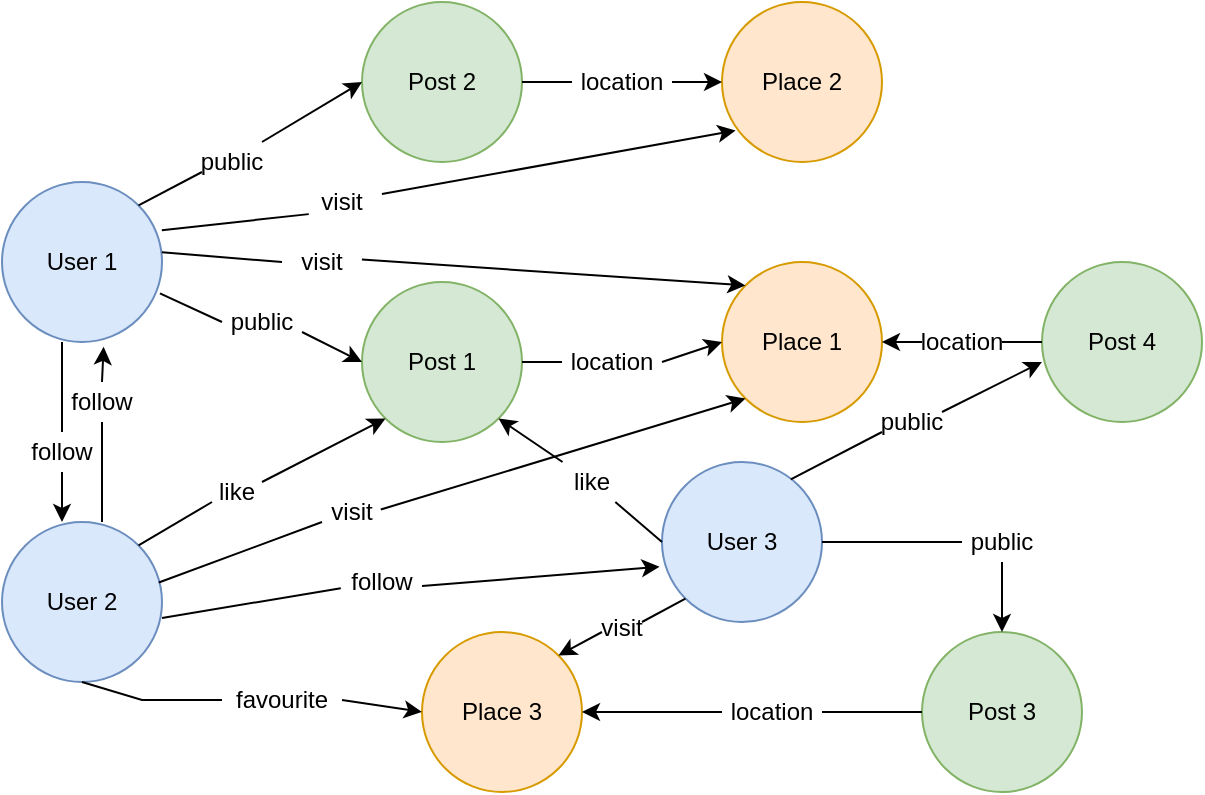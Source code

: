 <mxfile version="15.9.6" type="device"><diagram id="Mh6Tl-YHYlbAteYNU3ML" name="Page-1"><mxGraphModel dx="593" dy="320" grid="1" gridSize="10" guides="1" tooltips="1" connect="1" arrows="1" fold="1" page="1" pageScale="1" pageWidth="1169" pageHeight="827" math="0" shadow="0"><root><mxCell id="0"/><mxCell id="1" parent="0"/><mxCell id="f9bGPV5_-NmH2nzA_s4y-5" value="" style="group" parent="1" vertex="1" connectable="0"><mxGeometry x="190" y="140" width="80" height="80" as="geometry"/></mxCell><mxCell id="f9bGPV5_-NmH2nzA_s4y-3" value="" style="ellipse;whiteSpace=wrap;html=1;aspect=fixed;fillColor=#dae8fc;strokeColor=#6c8ebf;" parent="f9bGPV5_-NmH2nzA_s4y-5" vertex="1"><mxGeometry width="80" height="80" as="geometry"/></mxCell><mxCell id="f9bGPV5_-NmH2nzA_s4y-4" value="User 1" style="text;html=1;strokeColor=none;fillColor=none;align=center;verticalAlign=middle;whiteSpace=wrap;rounded=0;" parent="f9bGPV5_-NmH2nzA_s4y-5" vertex="1"><mxGeometry x="10" y="25" width="60" height="30" as="geometry"/></mxCell><mxCell id="f9bGPV5_-NmH2nzA_s4y-7" value="" style="group" parent="1" vertex="1" connectable="0"><mxGeometry x="190" y="310" width="80" height="80" as="geometry"/></mxCell><mxCell id="f9bGPV5_-NmH2nzA_s4y-8" value="" style="ellipse;whiteSpace=wrap;html=1;aspect=fixed;fillColor=#dae8fc;strokeColor=#6c8ebf;" parent="f9bGPV5_-NmH2nzA_s4y-7" vertex="1"><mxGeometry width="80" height="80" as="geometry"/></mxCell><mxCell id="f9bGPV5_-NmH2nzA_s4y-9" value="User 2" style="text;html=1;strokeColor=none;fillColor=none;align=center;verticalAlign=middle;whiteSpace=wrap;rounded=0;" parent="f9bGPV5_-NmH2nzA_s4y-7" vertex="1"><mxGeometry x="10" y="25" width="60" height="30" as="geometry"/></mxCell><mxCell id="f9bGPV5_-NmH2nzA_s4y-10" value="" style="group" parent="1" vertex="1" connectable="0"><mxGeometry x="520" y="280" width="80" height="80" as="geometry"/></mxCell><mxCell id="f9bGPV5_-NmH2nzA_s4y-11" value="" style="ellipse;whiteSpace=wrap;html=1;aspect=fixed;fillColor=#dae8fc;strokeColor=#6c8ebf;" parent="f9bGPV5_-NmH2nzA_s4y-10" vertex="1"><mxGeometry width="80" height="80" as="geometry"/></mxCell><mxCell id="f9bGPV5_-NmH2nzA_s4y-12" value="User 3" style="text;html=1;strokeColor=none;fillColor=none;align=center;verticalAlign=middle;whiteSpace=wrap;rounded=0;" parent="f9bGPV5_-NmH2nzA_s4y-10" vertex="1"><mxGeometry x="10" y="25" width="60" height="30" as="geometry"/></mxCell><mxCell id="f9bGPV5_-NmH2nzA_s4y-16" value="" style="group" parent="1" vertex="1" connectable="0"><mxGeometry x="550" y="180" width="80" height="80" as="geometry"/></mxCell><mxCell id="f9bGPV5_-NmH2nzA_s4y-14" value="" style="ellipse;whiteSpace=wrap;html=1;aspect=fixed;fillColor=#ffe6cc;strokeColor=#d79b00;" parent="f9bGPV5_-NmH2nzA_s4y-16" vertex="1"><mxGeometry width="80" height="80" as="geometry"/></mxCell><mxCell id="f9bGPV5_-NmH2nzA_s4y-15" value="Place 1" style="text;html=1;strokeColor=none;fillColor=none;align=center;verticalAlign=middle;whiteSpace=wrap;rounded=0;" parent="f9bGPV5_-NmH2nzA_s4y-16" vertex="1"><mxGeometry x="10" y="25" width="60" height="30" as="geometry"/></mxCell><mxCell id="f9bGPV5_-NmH2nzA_s4y-17" value="Place 3" style="ellipse;whiteSpace=wrap;html=1;aspect=fixed;fillColor=#ffe6cc;strokeColor=#d79b00;" parent="1" vertex="1"><mxGeometry x="400" y="365" width="80" height="80" as="geometry"/></mxCell><mxCell id="f9bGPV5_-NmH2nzA_s4y-19" value="Post 1" style="ellipse;whiteSpace=wrap;html=1;aspect=fixed;fillColor=#d5e8d4;strokeColor=#82b366;" parent="1" vertex="1"><mxGeometry x="370" y="190" width="80" height="80" as="geometry"/></mxCell><mxCell id="f9bGPV5_-NmH2nzA_s4y-20" value="" style="endArrow=classic;html=1;rounded=0;exitX=0.5;exitY=0;exitDx=0;exitDy=0;entryX=0.635;entryY=1.03;entryDx=0;entryDy=0;startArrow=none;entryPerimeter=0;" parent="1" source="f9bGPV5_-NmH2nzA_s4y-21" target="f9bGPV5_-NmH2nzA_s4y-3" edge="1"><mxGeometry width="50" height="50" relative="1" as="geometry"><mxPoint x="500" y="340" as="sourcePoint"/><mxPoint x="550" y="290" as="targetPoint"/></mxGeometry></mxCell><mxCell id="f9bGPV5_-NmH2nzA_s4y-22" value="" style="endArrow=classic;html=1;rounded=0;entryX=0;entryY=0.5;entryDx=0;entryDy=0;startArrow=none;exitX=1;exitY=0.75;exitDx=0;exitDy=0;" parent="1" source="f9bGPV5_-NmH2nzA_s4y-51" target="f9bGPV5_-NmH2nzA_s4y-19" edge="1"><mxGeometry width="50" height="50" relative="1" as="geometry"><mxPoint x="330" y="210" as="sourcePoint"/><mxPoint x="550" y="290" as="targetPoint"/></mxGeometry></mxCell><mxCell id="f9bGPV5_-NmH2nzA_s4y-25" value="" style="endArrow=classic;html=1;rounded=0;exitX=1;exitY=0.5;exitDx=0;exitDy=0;entryX=0;entryY=0.5;entryDx=0;entryDy=0;startArrow=none;" parent="1" source="f9bGPV5_-NmH2nzA_s4y-44" target="f9bGPV5_-NmH2nzA_s4y-14" edge="1"><mxGeometry width="50" height="50" relative="1" as="geometry"><mxPoint x="500" y="340" as="sourcePoint"/><mxPoint x="550" y="290" as="targetPoint"/></mxGeometry></mxCell><mxCell id="f9bGPV5_-NmH2nzA_s4y-21" value="follow" style="text;html=1;strokeColor=none;fillColor=none;align=center;verticalAlign=middle;whiteSpace=wrap;rounded=0;" parent="1" vertex="1"><mxGeometry x="210" y="240" width="60" height="20" as="geometry"/></mxCell><mxCell id="f9bGPV5_-NmH2nzA_s4y-27" value="" style="endArrow=none;html=1;rounded=0;entryX=0.5;entryY=1;entryDx=0;entryDy=0;" parent="1" target="f9bGPV5_-NmH2nzA_s4y-21" edge="1"><mxGeometry width="50" height="50" relative="1" as="geometry"><mxPoint x="240" y="310" as="sourcePoint"/><mxPoint x="230" y="220" as="targetPoint"/></mxGeometry></mxCell><mxCell id="f9bGPV5_-NmH2nzA_s4y-28" value="" style="endArrow=classic;html=1;rounded=0;exitX=1;exitY=0.5;exitDx=0;exitDy=0;entryX=0;entryY=0.5;entryDx=0;entryDy=0;startArrow=none;" parent="1" source="f9bGPV5_-NmH2nzA_s4y-29" target="f9bGPV5_-NmH2nzA_s4y-17" edge="1"><mxGeometry width="50" height="50" relative="1" as="geometry"><mxPoint x="500" y="340" as="sourcePoint"/><mxPoint x="550" y="290" as="targetPoint"/></mxGeometry></mxCell><mxCell id="f9bGPV5_-NmH2nzA_s4y-29" value="favourite" style="text;html=1;strokeColor=none;fillColor=none;align=center;verticalAlign=middle;whiteSpace=wrap;rounded=0;" parent="1" vertex="1"><mxGeometry x="300" y="384" width="60" height="30" as="geometry"/></mxCell><mxCell id="f9bGPV5_-NmH2nzA_s4y-30" value="" style="endArrow=none;html=1;rounded=0;exitX=0.5;exitY=1;exitDx=0;exitDy=0;entryX=0;entryY=0.5;entryDx=0;entryDy=0;" parent="1" source="f9bGPV5_-NmH2nzA_s4y-8" target="f9bGPV5_-NmH2nzA_s4y-29" edge="1"><mxGeometry width="50" height="50" relative="1" as="geometry"><mxPoint x="270" y="350" as="sourcePoint"/><mxPoint x="430" y="380" as="targetPoint"/><Array as="points"><mxPoint x="260" y="399"/></Array></mxGeometry></mxCell><mxCell id="f9bGPV5_-NmH2nzA_s4y-32" value="Post 3" style="ellipse;whiteSpace=wrap;html=1;aspect=fixed;fillColor=#d5e8d4;strokeColor=#82b366;" parent="1" vertex="1"><mxGeometry x="650" y="365" width="80" height="80" as="geometry"/></mxCell><mxCell id="f9bGPV5_-NmH2nzA_s4y-33" value="" style="endArrow=classic;html=1;rounded=0;exitX=0.5;exitY=1;exitDx=0;exitDy=0;entryX=0.5;entryY=0;entryDx=0;entryDy=0;startArrow=none;" parent="1" source="f9bGPV5_-NmH2nzA_s4y-59" target="f9bGPV5_-NmH2nzA_s4y-32" edge="1"><mxGeometry width="50" height="50" relative="1" as="geometry"><mxPoint x="500" y="340" as="sourcePoint"/><mxPoint x="550" y="290" as="targetPoint"/></mxGeometry></mxCell><mxCell id="f9bGPV5_-NmH2nzA_s4y-34" value="" style="endArrow=classic;html=1;rounded=0;exitX=0;exitY=0.5;exitDx=0;exitDy=0;entryX=1;entryY=0.5;entryDx=0;entryDy=0;startArrow=none;" parent="1" source="f9bGPV5_-NmH2nzA_s4y-61" target="f9bGPV5_-NmH2nzA_s4y-17" edge="1"><mxGeometry width="50" height="50" relative="1" as="geometry"><mxPoint x="560" y="340" as="sourcePoint"/><mxPoint x="650" y="310" as="targetPoint"/></mxGeometry></mxCell><mxCell id="f9bGPV5_-NmH2nzA_s4y-35" value="" style="group" parent="1" vertex="1" connectable="0"><mxGeometry x="550" y="50" width="80" height="80" as="geometry"/></mxCell><mxCell id="f9bGPV5_-NmH2nzA_s4y-36" value="" style="ellipse;whiteSpace=wrap;html=1;aspect=fixed;fillColor=#ffe6cc;strokeColor=#d79b00;" parent="f9bGPV5_-NmH2nzA_s4y-35" vertex="1"><mxGeometry width="80" height="80" as="geometry"/></mxCell><mxCell id="f9bGPV5_-NmH2nzA_s4y-37" value="Place 2" style="text;html=1;strokeColor=none;fillColor=none;align=center;verticalAlign=middle;whiteSpace=wrap;rounded=0;" parent="f9bGPV5_-NmH2nzA_s4y-35" vertex="1"><mxGeometry x="10" y="25" width="60" height="30" as="geometry"/></mxCell><mxCell id="f9bGPV5_-NmH2nzA_s4y-38" value="Post 2" style="ellipse;whiteSpace=wrap;html=1;aspect=fixed;fillColor=#d5e8d4;strokeColor=#82b366;" parent="1" vertex="1"><mxGeometry x="370" y="50" width="80" height="80" as="geometry"/></mxCell><mxCell id="f9bGPV5_-NmH2nzA_s4y-39" value="" style="endArrow=classic;html=1;rounded=0;entryX=0;entryY=0.5;entryDx=0;entryDy=0;exitX=1;exitY=0;exitDx=0;exitDy=0;startArrow=none;" parent="1" source="f9bGPV5_-NmH2nzA_s4y-55" target="f9bGPV5_-NmH2nzA_s4y-38" edge="1"><mxGeometry width="50" height="50" relative="1" as="geometry"><mxPoint x="280" y="80" as="sourcePoint"/><mxPoint x="560" y="190" as="targetPoint"/></mxGeometry></mxCell><mxCell id="f9bGPV5_-NmH2nzA_s4y-40" value="" style="endArrow=classic;html=1;rounded=0;exitX=1;exitY=0.5;exitDx=0;exitDy=0;entryX=0;entryY=0.5;entryDx=0;entryDy=0;startArrow=none;" parent="1" source="f9bGPV5_-NmH2nzA_s4y-46" target="f9bGPV5_-NmH2nzA_s4y-36" edge="1"><mxGeometry width="50" height="50" relative="1" as="geometry"><mxPoint x="510" y="240" as="sourcePoint"/><mxPoint x="560" y="190" as="targetPoint"/></mxGeometry></mxCell><mxCell id="f9bGPV5_-NmH2nzA_s4y-44" value="location" style="text;html=1;strokeColor=none;fillColor=none;align=center;verticalAlign=middle;whiteSpace=wrap;rounded=0;" parent="1" vertex="1"><mxGeometry x="470" y="215" width="50" height="30" as="geometry"/></mxCell><mxCell id="f9bGPV5_-NmH2nzA_s4y-45" value="" style="endArrow=none;html=1;rounded=0;exitX=1;exitY=0.5;exitDx=0;exitDy=0;entryX=0;entryY=0.5;entryDx=0;entryDy=0;" parent="1" source="f9bGPV5_-NmH2nzA_s4y-19" target="f9bGPV5_-NmH2nzA_s4y-44" edge="1"><mxGeometry width="50" height="50" relative="1" as="geometry"><mxPoint x="430" y="220" as="sourcePoint"/><mxPoint x="530" y="220" as="targetPoint"/></mxGeometry></mxCell><mxCell id="f9bGPV5_-NmH2nzA_s4y-46" value="location" style="text;html=1;strokeColor=none;fillColor=none;align=center;verticalAlign=middle;whiteSpace=wrap;rounded=0;" parent="1" vertex="1"><mxGeometry x="475" y="75" width="50" height="30" as="geometry"/></mxCell><mxCell id="f9bGPV5_-NmH2nzA_s4y-49" value="" style="endArrow=none;html=1;rounded=0;exitX=1;exitY=0.5;exitDx=0;exitDy=0;entryX=0;entryY=0.5;entryDx=0;entryDy=0;" parent="1" source="f9bGPV5_-NmH2nzA_s4y-38" target="f9bGPV5_-NmH2nzA_s4y-46" edge="1"><mxGeometry width="50" height="50" relative="1" as="geometry"><mxPoint x="430" y="120" as="sourcePoint"/><mxPoint x="530" y="120" as="targetPoint"/></mxGeometry></mxCell><mxCell id="f9bGPV5_-NmH2nzA_s4y-51" value="public" style="text;html=1;strokeColor=none;fillColor=none;align=center;verticalAlign=middle;whiteSpace=wrap;rounded=0;" parent="1" vertex="1"><mxGeometry x="300" y="200" width="40" height="20" as="geometry"/></mxCell><mxCell id="f9bGPV5_-NmH2nzA_s4y-53" value="" style="endArrow=none;html=1;rounded=0;exitX=0.987;exitY=0.696;exitDx=0;exitDy=0;entryX=0;entryY=0.5;entryDx=0;entryDy=0;exitPerimeter=0;" parent="1" source="f9bGPV5_-NmH2nzA_s4y-3" target="f9bGPV5_-NmH2nzA_s4y-51" edge="1"><mxGeometry width="50" height="50" relative="1" as="geometry"><mxPoint x="258.284" y="208.284" as="sourcePoint"/><mxPoint x="280" y="215" as="targetPoint"/></mxGeometry></mxCell><mxCell id="f9bGPV5_-NmH2nzA_s4y-55" value="public" style="text;html=1;strokeColor=none;fillColor=none;align=center;verticalAlign=middle;whiteSpace=wrap;rounded=0;" parent="1" vertex="1"><mxGeometry x="290" y="120" width="30" height="20" as="geometry"/></mxCell><mxCell id="f9bGPV5_-NmH2nzA_s4y-56" value="" style="endArrow=none;html=1;rounded=0;entryX=0;entryY=0.75;entryDx=0;entryDy=0;exitX=1;exitY=0;exitDx=0;exitDy=0;" parent="1" source="f9bGPV5_-NmH2nzA_s4y-3" target="f9bGPV5_-NmH2nzA_s4y-55" edge="1"><mxGeometry width="50" height="50" relative="1" as="geometry"><mxPoint x="258.284" y="151.716" as="sourcePoint"/><mxPoint x="350" y="120" as="targetPoint"/></mxGeometry></mxCell><mxCell id="f9bGPV5_-NmH2nzA_s4y-59" value="public" style="text;html=1;strokeColor=none;fillColor=none;align=center;verticalAlign=middle;whiteSpace=wrap;rounded=0;" parent="1" vertex="1"><mxGeometry x="670" y="310" width="40" height="20" as="geometry"/></mxCell><mxCell id="f9bGPV5_-NmH2nzA_s4y-60" value="" style="endArrow=none;html=1;rounded=0;exitX=1;exitY=0.5;exitDx=0;exitDy=0;entryX=0;entryY=0.5;entryDx=0;entryDy=0;" parent="1" source="f9bGPV5_-NmH2nzA_s4y-11" target="f9bGPV5_-NmH2nzA_s4y-59" edge="1"><mxGeometry width="50" height="50" relative="1" as="geometry"><mxPoint x="700" y="220" as="sourcePoint"/><mxPoint x="680" y="300" as="targetPoint"/></mxGeometry></mxCell><mxCell id="f9bGPV5_-NmH2nzA_s4y-61" value="location" style="text;html=1;strokeColor=none;fillColor=none;align=center;verticalAlign=middle;whiteSpace=wrap;rounded=0;" parent="1" vertex="1"><mxGeometry x="550" y="390" width="50" height="30" as="geometry"/></mxCell><mxCell id="f9bGPV5_-NmH2nzA_s4y-62" value="" style="endArrow=none;html=1;rounded=0;exitX=0;exitY=0.5;exitDx=0;exitDy=0;entryX=1;entryY=0.5;entryDx=0;entryDy=0;" parent="1" source="f9bGPV5_-NmH2nzA_s4y-32" target="f9bGPV5_-NmH2nzA_s4y-61" edge="1"><mxGeometry width="50" height="50" relative="1" as="geometry"><mxPoint x="650" y="340" as="sourcePoint"/><mxPoint x="510" y="365" as="targetPoint"/></mxGeometry></mxCell><mxCell id="f9bGPV5_-NmH2nzA_s4y-64" value="" style="endArrow=classic;html=1;rounded=0;entryX=1;entryY=1;entryDx=0;entryDy=0;startArrow=none;" parent="1" source="f9bGPV5_-NmH2nzA_s4y-65" target="f9bGPV5_-NmH2nzA_s4y-19" edge="1"><mxGeometry width="50" height="50" relative="1" as="geometry"><mxPoint x="470" y="320" as="sourcePoint"/><mxPoint x="520" y="310" as="targetPoint"/><Array as="points"/></mxGeometry></mxCell><mxCell id="f9bGPV5_-NmH2nzA_s4y-65" value="like" style="text;html=1;strokeColor=none;fillColor=none;align=center;verticalAlign=middle;whiteSpace=wrap;rounded=0;" parent="1" vertex="1"><mxGeometry x="470" y="280" width="30" height="20" as="geometry"/></mxCell><mxCell id="f9bGPV5_-NmH2nzA_s4y-66" value="" style="endArrow=none;html=1;rounded=0;exitX=0;exitY=0.5;exitDx=0;exitDy=0;" parent="1" source="f9bGPV5_-NmH2nzA_s4y-11" target="f9bGPV5_-NmH2nzA_s4y-65" edge="1"><mxGeometry width="50" height="50" relative="1" as="geometry"><mxPoint x="520" y="320" as="sourcePoint"/><mxPoint x="410" y="260" as="targetPoint"/><Array as="points"/></mxGeometry></mxCell><mxCell id="f9bGPV5_-NmH2nzA_s4y-67" value="" style="endArrow=classic;html=1;rounded=0;exitX=1;exitY=0;exitDx=0;exitDy=0;entryX=0;entryY=1;entryDx=0;entryDy=0;startArrow=none;" parent="1" source="f9bGPV5_-NmH2nzA_s4y-68" target="f9bGPV5_-NmH2nzA_s4y-19" edge="1"><mxGeometry width="50" height="50" relative="1" as="geometry"><mxPoint x="440" y="320" as="sourcePoint"/><mxPoint x="490" y="270" as="targetPoint"/></mxGeometry></mxCell><mxCell id="f9bGPV5_-NmH2nzA_s4y-68" value="like" style="text;html=1;strokeColor=none;fillColor=none;align=center;verticalAlign=middle;whiteSpace=wrap;rounded=0;" parent="1" vertex="1"><mxGeometry x="295" y="290" width="25" height="10" as="geometry"/></mxCell><mxCell id="f9bGPV5_-NmH2nzA_s4y-69" value="" style="endArrow=none;html=1;rounded=0;exitX=1;exitY=0;exitDx=0;exitDy=0;entryX=0;entryY=1;entryDx=0;entryDy=0;" parent="1" source="f9bGPV5_-NmH2nzA_s4y-8" target="f9bGPV5_-NmH2nzA_s4y-68" edge="1"><mxGeometry width="50" height="50" relative="1" as="geometry"><mxPoint x="258.284" y="321.716" as="sourcePoint"/><mxPoint x="381.716" y="248.284" as="targetPoint"/></mxGeometry></mxCell><mxCell id="IDn51aVXclutDCcgBoN_-1" value="" style="endArrow=classic;html=1;rounded=0;entryX=0;entryY=1;entryDx=0;entryDy=0;exitX=0.98;exitY=0.378;exitDx=0;exitDy=0;exitPerimeter=0;startArrow=none;" parent="1" source="IDn51aVXclutDCcgBoN_-2" target="f9bGPV5_-NmH2nzA_s4y-14" edge="1"><mxGeometry width="50" height="50" relative="1" as="geometry"><mxPoint x="550" y="260" as="sourcePoint"/><mxPoint x="550" y="290" as="targetPoint"/></mxGeometry></mxCell><mxCell id="IDn51aVXclutDCcgBoN_-2" value="visit" style="text;html=1;strokeColor=none;fillColor=none;align=center;verticalAlign=middle;whiteSpace=wrap;rounded=0;" parent="1" vertex="1"><mxGeometry x="350" y="300" width="30" height="10" as="geometry"/></mxCell><mxCell id="IDn51aVXclutDCcgBoN_-3" value="" style="endArrow=none;html=1;rounded=0;entryX=0;entryY=1;entryDx=0;entryDy=0;exitX=0.98;exitY=0.378;exitDx=0;exitDy=0;exitPerimeter=0;" parent="1" source="f9bGPV5_-NmH2nzA_s4y-8" target="IDn51aVXclutDCcgBoN_-2" edge="1"><mxGeometry width="50" height="50" relative="1" as="geometry"><mxPoint x="268.4" y="340.24" as="sourcePoint"/><mxPoint x="556.716" y="248.284" as="targetPoint"/></mxGeometry></mxCell><mxCell id="0AqTnxQ3rM6OLsxyXgid-5" value="" style="endArrow=classic;html=1;rounded=0;exitX=0;exitY=1;exitDx=0;exitDy=0;entryX=1;entryY=0;entryDx=0;entryDy=0;startArrow=none;" parent="1" source="0AqTnxQ3rM6OLsxyXgid-10" target="f9bGPV5_-NmH2nzA_s4y-17" edge="1"><mxGeometry width="50" height="50" relative="1" as="geometry"><mxPoint x="500" y="340" as="sourcePoint"/><mxPoint x="550" y="290" as="targetPoint"/></mxGeometry></mxCell><mxCell id="0AqTnxQ3rM6OLsxyXgid-10" value="visit" style="text;html=1;strokeColor=none;fillColor=none;align=center;verticalAlign=middle;whiteSpace=wrap;rounded=0;" parent="1" vertex="1"><mxGeometry x="490" y="360" width="20" height="5" as="geometry"/></mxCell><mxCell id="0AqTnxQ3rM6OLsxyXgid-11" value="" style="endArrow=none;html=1;rounded=0;exitX=0;exitY=1;exitDx=0;exitDy=0;entryX=1;entryY=0;entryDx=0;entryDy=0;" parent="1" source="f9bGPV5_-NmH2nzA_s4y-11" target="0AqTnxQ3rM6OLsxyXgid-10" edge="1"><mxGeometry width="50" height="50" relative="1" as="geometry"><mxPoint x="531.716" y="348.284" as="sourcePoint"/><mxPoint x="468.284" y="376.716" as="targetPoint"/></mxGeometry></mxCell><mxCell id="0AqTnxQ3rM6OLsxyXgid-14" value="" style="endArrow=classic;html=1;rounded=0;exitX=0.999;exitY=0.301;exitDx=0;exitDy=0;exitPerimeter=0;entryX=0.085;entryY=0.803;entryDx=0;entryDy=0;entryPerimeter=0;startArrow=none;" parent="1" source="0AqTnxQ3rM6OLsxyXgid-18" target="f9bGPV5_-NmH2nzA_s4y-36" edge="1"><mxGeometry width="50" height="50" relative="1" as="geometry"><mxPoint x="470" y="320" as="sourcePoint"/><mxPoint x="520" y="270" as="targetPoint"/></mxGeometry></mxCell><mxCell id="0AqTnxQ3rM6OLsxyXgid-17" value="" style="endArrow=classic;html=1;rounded=0;exitX=0.999;exitY=0.439;exitDx=0;exitDy=0;exitPerimeter=0;entryX=0;entryY=0;entryDx=0;entryDy=0;startArrow=none;" parent="1" source="0AqTnxQ3rM6OLsxyXgid-20" target="f9bGPV5_-NmH2nzA_s4y-14" edge="1"><mxGeometry width="50" height="50" relative="1" as="geometry"><mxPoint x="290" y="180" as="sourcePoint"/><mxPoint x="576.88" y="140.16" as="targetPoint"/></mxGeometry></mxCell><mxCell id="0AqTnxQ3rM6OLsxyXgid-18" value="visit" style="text;html=1;strokeColor=none;fillColor=none;align=center;verticalAlign=middle;whiteSpace=wrap;rounded=0;" parent="1" vertex="1"><mxGeometry x="340" y="140" width="40" height="20" as="geometry"/></mxCell><mxCell id="0AqTnxQ3rM6OLsxyXgid-19" value="" style="endArrow=none;html=1;rounded=0;exitX=0.999;exitY=0.301;exitDx=0;exitDy=0;exitPerimeter=0;entryX=0.085;entryY=0.803;entryDx=0;entryDy=0;entryPerimeter=0;" parent="1" source="f9bGPV5_-NmH2nzA_s4y-3" target="0AqTnxQ3rM6OLsxyXgid-18" edge="1"><mxGeometry width="50" height="50" relative="1" as="geometry"><mxPoint x="269.92" y="164.08" as="sourcePoint"/><mxPoint x="556.8" y="124.24" as="targetPoint"/></mxGeometry></mxCell><mxCell id="0AqTnxQ3rM6OLsxyXgid-20" value="visit" style="text;html=1;strokeColor=none;fillColor=none;align=center;verticalAlign=middle;whiteSpace=wrap;rounded=0;" parent="1" vertex="1"><mxGeometry x="330" y="170" width="40" height="20" as="geometry"/></mxCell><mxCell id="0AqTnxQ3rM6OLsxyXgid-21" value="" style="endArrow=none;html=1;rounded=0;exitX=0.999;exitY=0.439;exitDx=0;exitDy=0;exitPerimeter=0;entryX=0;entryY=0.5;entryDx=0;entryDy=0;" parent="1" source="f9bGPV5_-NmH2nzA_s4y-3" target="0AqTnxQ3rM6OLsxyXgid-20" edge="1"><mxGeometry width="50" height="50" relative="1" as="geometry"><mxPoint x="269.92" y="175.12" as="sourcePoint"/><mxPoint x="561.716" y="191.716" as="targetPoint"/></mxGeometry></mxCell><mxCell id="0AqTnxQ3rM6OLsxyXgid-23" value="" style="endArrow=classic;html=1;rounded=0;exitX=1;exitY=0;exitDx=0;exitDy=0;entryX=0;entryY=0.625;entryDx=0;entryDy=0;startArrow=none;entryPerimeter=0;" parent="1" source="0AqTnxQ3rM6OLsxyXgid-24" target="0AqTnxQ3rM6OLsxyXgid-26" edge="1"><mxGeometry width="50" height="50" relative="1" as="geometry"><mxPoint x="470" y="250" as="sourcePoint"/><mxPoint x="230.0" y="90" as="targetPoint"/></mxGeometry></mxCell><mxCell id="0AqTnxQ3rM6OLsxyXgid-24" value="public" style="text;html=1;strokeColor=none;fillColor=none;align=center;verticalAlign=middle;whiteSpace=wrap;rounded=0;" parent="1" vertex="1"><mxGeometry x="630" y="255" width="30" height="10" as="geometry"/></mxCell><mxCell id="0AqTnxQ3rM6OLsxyXgid-25" value="" style="endArrow=none;html=1;rounded=0;exitX=0.805;exitY=0.109;exitDx=0;exitDy=0;entryX=0;entryY=1;entryDx=0;entryDy=0;exitPerimeter=0;" parent="1" source="f9bGPV5_-NmH2nzA_s4y-11" target="0AqTnxQ3rM6OLsxyXgid-24" edge="1"><mxGeometry width="50" height="50" relative="1" as="geometry"><mxPoint x="230.0" y="140" as="sourcePoint"/><mxPoint x="230.0" y="90" as="targetPoint"/></mxGeometry></mxCell><mxCell id="0AqTnxQ3rM6OLsxyXgid-26" value="Post 4" style="ellipse;whiteSpace=wrap;html=1;aspect=fixed;fillColor=#d5e8d4;strokeColor=#82b366;" parent="1" vertex="1"><mxGeometry x="710" y="180" width="80" height="80" as="geometry"/></mxCell><mxCell id="0AqTnxQ3rM6OLsxyXgid-28" value="" style="endArrow=classic;html=1;rounded=0;exitX=0;exitY=0.5;exitDx=0;exitDy=0;entryX=1;entryY=0.5;entryDx=0;entryDy=0;startArrow=none;" parent="1" source="0AqTnxQ3rM6OLsxyXgid-29" target="f9bGPV5_-NmH2nzA_s4y-14" edge="1"><mxGeometry width="50" height="50" relative="1" as="geometry"><mxPoint x="470" y="250" as="sourcePoint"/><mxPoint x="520" y="200" as="targetPoint"/></mxGeometry></mxCell><mxCell id="0AqTnxQ3rM6OLsxyXgid-29" value="location" style="text;html=1;strokeColor=none;fillColor=none;align=center;verticalAlign=middle;whiteSpace=wrap;rounded=0;" parent="1" vertex="1"><mxGeometry x="650" y="210" width="40" height="20" as="geometry"/></mxCell><mxCell id="0AqTnxQ3rM6OLsxyXgid-30" value="" style="endArrow=none;html=1;rounded=0;exitX=0;exitY=0.5;exitDx=0;exitDy=0;entryX=1;entryY=0.5;entryDx=0;entryDy=0;" parent="1" source="0AqTnxQ3rM6OLsxyXgid-26" target="0AqTnxQ3rM6OLsxyXgid-29" edge="1"><mxGeometry width="50" height="50" relative="1" as="geometry"><mxPoint x="710" y="220" as="sourcePoint"/><mxPoint x="630" y="220" as="targetPoint"/></mxGeometry></mxCell><mxCell id="htQqdGXn57q3KHXY_5rT-1" value="" style="endArrow=classic;html=1;rounded=0;exitX=1;exitY=0.6;exitDx=0;exitDy=0;exitPerimeter=0;entryX=-0.015;entryY=0.655;entryDx=0;entryDy=0;entryPerimeter=0;startArrow=none;" edge="1" parent="1" source="htQqdGXn57q3KHXY_5rT-2" target="f9bGPV5_-NmH2nzA_s4y-11"><mxGeometry width="50" height="50" relative="1" as="geometry"><mxPoint x="500" y="310" as="sourcePoint"/><mxPoint x="550" y="260" as="targetPoint"/></mxGeometry></mxCell><mxCell id="htQqdGXn57q3KHXY_5rT-2" value="follow" style="text;html=1;strokeColor=none;fillColor=none;align=center;verticalAlign=middle;whiteSpace=wrap;rounded=0;" vertex="1" parent="1"><mxGeometry x="360" y="330" width="40" height="20" as="geometry"/></mxCell><mxCell id="htQqdGXn57q3KHXY_5rT-3" value="" style="endArrow=none;html=1;rounded=0;exitX=1;exitY=0.6;exitDx=0;exitDy=0;exitPerimeter=0;entryX=-0.015;entryY=0.655;entryDx=0;entryDy=0;entryPerimeter=0;" edge="1" parent="1" source="f9bGPV5_-NmH2nzA_s4y-8" target="htQqdGXn57q3KHXY_5rT-2"><mxGeometry width="50" height="50" relative="1" as="geometry"><mxPoint x="270" y="358" as="sourcePoint"/><mxPoint x="518.8" y="332.4" as="targetPoint"/></mxGeometry></mxCell><mxCell id="htQqdGXn57q3KHXY_5rT-5" value="" style="endArrow=classic;html=1;rounded=0;exitX=0.5;exitY=1;exitDx=0;exitDy=0;startArrow=none;" edge="1" parent="1" source="htQqdGXn57q3KHXY_5rT-6"><mxGeometry width="50" height="50" relative="1" as="geometry"><mxPoint x="380" y="300" as="sourcePoint"/><mxPoint x="220" y="310" as="targetPoint"/></mxGeometry></mxCell><mxCell id="htQqdGXn57q3KHXY_5rT-6" value="follow" style="text;html=1;strokeColor=none;fillColor=none;align=center;verticalAlign=middle;whiteSpace=wrap;rounded=0;" vertex="1" parent="1"><mxGeometry x="190" y="265" width="60" height="20" as="geometry"/></mxCell><mxCell id="htQqdGXn57q3KHXY_5rT-7" value="" style="endArrow=none;html=1;rounded=0;exitX=0.375;exitY=1;exitDx=0;exitDy=0;exitPerimeter=0;" edge="1" parent="1" source="f9bGPV5_-NmH2nzA_s4y-3" target="htQqdGXn57q3KHXY_5rT-6"><mxGeometry width="50" height="50" relative="1" as="geometry"><mxPoint x="220" y="220" as="sourcePoint"/><mxPoint x="220" y="310" as="targetPoint"/></mxGeometry></mxCell></root></mxGraphModel></diagram></mxfile>